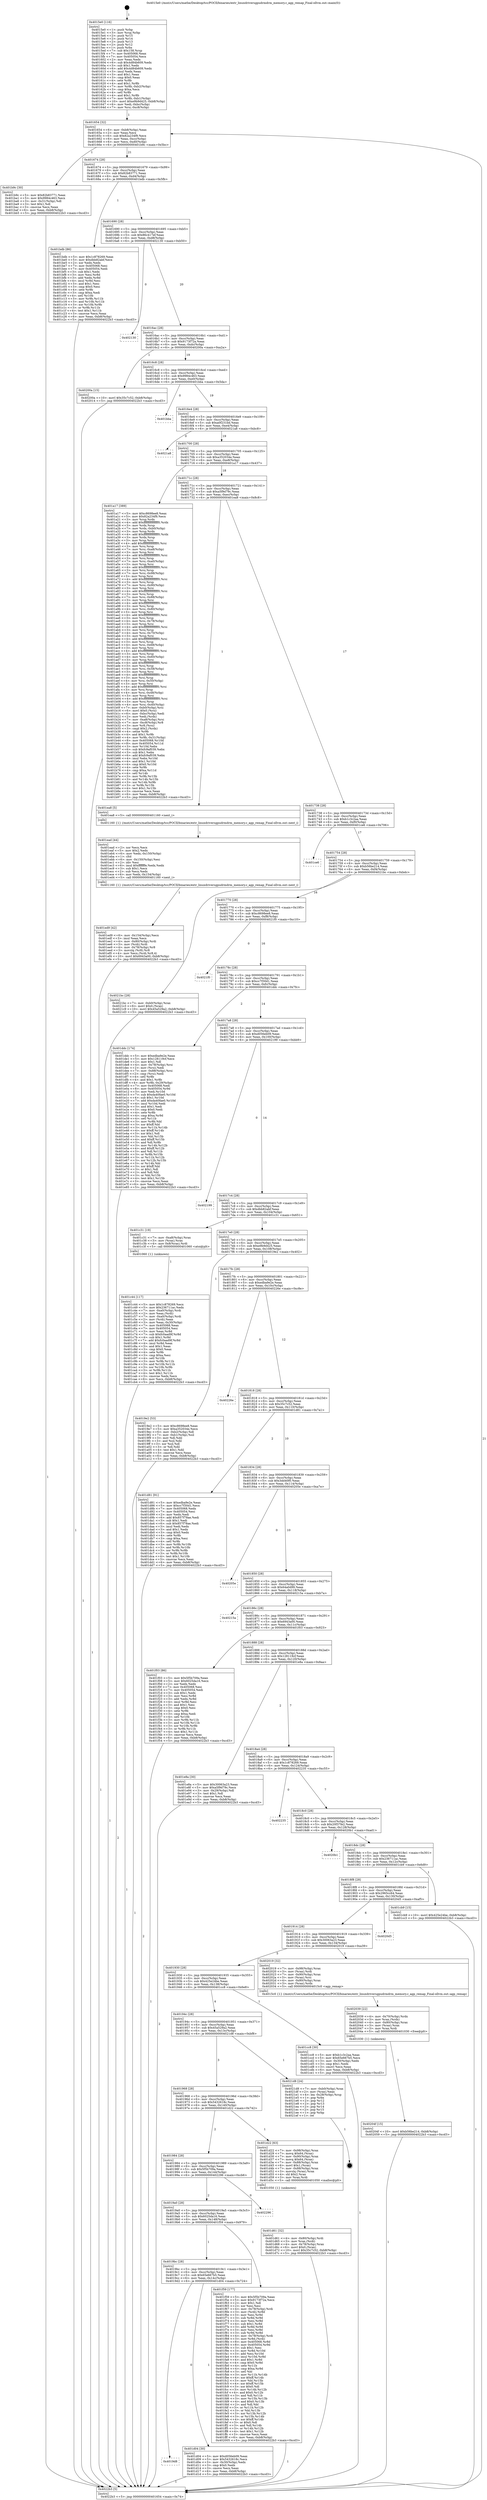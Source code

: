 digraph "0x4015e0" {
  label = "0x4015e0 (/mnt/c/Users/mathe/Desktop/tcc/POCII/binaries/extr_linuxdriversgpudrmdrm_memory.c_agp_remap_Final-ollvm.out::main(0))"
  labelloc = "t"
  node[shape=record]

  Entry [label="",width=0.3,height=0.3,shape=circle,fillcolor=black,style=filled]
  "0x401654" [label="{
     0x401654 [32]\l
     | [instrs]\l
     &nbsp;&nbsp;0x401654 \<+6\>: mov -0xb8(%rbp),%eax\l
     &nbsp;&nbsp;0x40165a \<+2\>: mov %eax,%ecx\l
     &nbsp;&nbsp;0x40165c \<+6\>: sub $0x82a234f9,%ecx\l
     &nbsp;&nbsp;0x401662 \<+6\>: mov %eax,-0xcc(%rbp)\l
     &nbsp;&nbsp;0x401668 \<+6\>: mov %ecx,-0xd0(%rbp)\l
     &nbsp;&nbsp;0x40166e \<+6\>: je 0000000000401b9c \<main+0x5bc\>\l
  }"]
  "0x401b9c" [label="{
     0x401b9c [30]\l
     | [instrs]\l
     &nbsp;&nbsp;0x401b9c \<+5\>: mov $0x82b83771,%eax\l
     &nbsp;&nbsp;0x401ba1 \<+5\>: mov $0x9984c463,%ecx\l
     &nbsp;&nbsp;0x401ba6 \<+3\>: mov -0x31(%rbp),%dl\l
     &nbsp;&nbsp;0x401ba9 \<+3\>: test $0x1,%dl\l
     &nbsp;&nbsp;0x401bac \<+3\>: cmovne %ecx,%eax\l
     &nbsp;&nbsp;0x401baf \<+6\>: mov %eax,-0xb8(%rbp)\l
     &nbsp;&nbsp;0x401bb5 \<+5\>: jmp 00000000004022b3 \<main+0xcd3\>\l
  }"]
  "0x401674" [label="{
     0x401674 [28]\l
     | [instrs]\l
     &nbsp;&nbsp;0x401674 \<+5\>: jmp 0000000000401679 \<main+0x99\>\l
     &nbsp;&nbsp;0x401679 \<+6\>: mov -0xcc(%rbp),%eax\l
     &nbsp;&nbsp;0x40167f \<+5\>: sub $0x82b83771,%eax\l
     &nbsp;&nbsp;0x401684 \<+6\>: mov %eax,-0xd4(%rbp)\l
     &nbsp;&nbsp;0x40168a \<+6\>: je 0000000000401bdb \<main+0x5fb\>\l
  }"]
  Exit [label="",width=0.3,height=0.3,shape=circle,fillcolor=black,style=filled,peripheries=2]
  "0x401bdb" [label="{
     0x401bdb [86]\l
     | [instrs]\l
     &nbsp;&nbsp;0x401bdb \<+5\>: mov $0x1c878269,%eax\l
     &nbsp;&nbsp;0x401be0 \<+5\>: mov $0xdbb82abf,%ecx\l
     &nbsp;&nbsp;0x401be5 \<+2\>: xor %edx,%edx\l
     &nbsp;&nbsp;0x401be7 \<+7\>: mov 0x405068,%esi\l
     &nbsp;&nbsp;0x401bee \<+7\>: mov 0x405054,%edi\l
     &nbsp;&nbsp;0x401bf5 \<+3\>: sub $0x1,%edx\l
     &nbsp;&nbsp;0x401bf8 \<+3\>: mov %esi,%r8d\l
     &nbsp;&nbsp;0x401bfb \<+3\>: add %edx,%r8d\l
     &nbsp;&nbsp;0x401bfe \<+4\>: imul %r8d,%esi\l
     &nbsp;&nbsp;0x401c02 \<+3\>: and $0x1,%esi\l
     &nbsp;&nbsp;0x401c05 \<+3\>: cmp $0x0,%esi\l
     &nbsp;&nbsp;0x401c08 \<+4\>: sete %r9b\l
     &nbsp;&nbsp;0x401c0c \<+3\>: cmp $0xa,%edi\l
     &nbsp;&nbsp;0x401c0f \<+4\>: setl %r10b\l
     &nbsp;&nbsp;0x401c13 \<+3\>: mov %r9b,%r11b\l
     &nbsp;&nbsp;0x401c16 \<+3\>: and %r10b,%r11b\l
     &nbsp;&nbsp;0x401c19 \<+3\>: xor %r10b,%r9b\l
     &nbsp;&nbsp;0x401c1c \<+3\>: or %r9b,%r11b\l
     &nbsp;&nbsp;0x401c1f \<+4\>: test $0x1,%r11b\l
     &nbsp;&nbsp;0x401c23 \<+3\>: cmovne %ecx,%eax\l
     &nbsp;&nbsp;0x401c26 \<+6\>: mov %eax,-0xb8(%rbp)\l
     &nbsp;&nbsp;0x401c2c \<+5\>: jmp 00000000004022b3 \<main+0xcd3\>\l
  }"]
  "0x401690" [label="{
     0x401690 [28]\l
     | [instrs]\l
     &nbsp;&nbsp;0x401690 \<+5\>: jmp 0000000000401695 \<main+0xb5\>\l
     &nbsp;&nbsp;0x401695 \<+6\>: mov -0xcc(%rbp),%eax\l
     &nbsp;&nbsp;0x40169b \<+5\>: sub $0x86c417ef,%eax\l
     &nbsp;&nbsp;0x4016a0 \<+6\>: mov %eax,-0xd8(%rbp)\l
     &nbsp;&nbsp;0x4016a6 \<+6\>: je 0000000000402130 \<main+0xb50\>\l
  }"]
  "0x40204f" [label="{
     0x40204f [15]\l
     | [instrs]\l
     &nbsp;&nbsp;0x40204f \<+10\>: movl $0xb56be214,-0xb8(%rbp)\l
     &nbsp;&nbsp;0x402059 \<+5\>: jmp 00000000004022b3 \<main+0xcd3\>\l
  }"]
  "0x402130" [label="{
     0x402130\l
  }", style=dashed]
  "0x4016ac" [label="{
     0x4016ac [28]\l
     | [instrs]\l
     &nbsp;&nbsp;0x4016ac \<+5\>: jmp 00000000004016b1 \<main+0xd1\>\l
     &nbsp;&nbsp;0x4016b1 \<+6\>: mov -0xcc(%rbp),%eax\l
     &nbsp;&nbsp;0x4016b7 \<+5\>: sub $0x9173f72a,%eax\l
     &nbsp;&nbsp;0x4016bc \<+6\>: mov %eax,-0xdc(%rbp)\l
     &nbsp;&nbsp;0x4016c2 \<+6\>: je 000000000040200a \<main+0xa2a\>\l
  }"]
  "0x402039" [label="{
     0x402039 [22]\l
     | [instrs]\l
     &nbsp;&nbsp;0x402039 \<+4\>: mov -0x70(%rbp),%rdx\l
     &nbsp;&nbsp;0x40203d \<+3\>: mov %rax,(%rdx)\l
     &nbsp;&nbsp;0x402040 \<+4\>: mov -0x80(%rbp),%rax\l
     &nbsp;&nbsp;0x402044 \<+3\>: mov (%rax),%rax\l
     &nbsp;&nbsp;0x402047 \<+3\>: mov %rax,%rdi\l
     &nbsp;&nbsp;0x40204a \<+5\>: call 0000000000401030 \<free@plt\>\l
     | [calls]\l
     &nbsp;&nbsp;0x401030 \{1\} (unknown)\l
  }"]
  "0x40200a" [label="{
     0x40200a [15]\l
     | [instrs]\l
     &nbsp;&nbsp;0x40200a \<+10\>: movl $0x35c7c52,-0xb8(%rbp)\l
     &nbsp;&nbsp;0x402014 \<+5\>: jmp 00000000004022b3 \<main+0xcd3\>\l
  }"]
  "0x4016c8" [label="{
     0x4016c8 [28]\l
     | [instrs]\l
     &nbsp;&nbsp;0x4016c8 \<+5\>: jmp 00000000004016cd \<main+0xed\>\l
     &nbsp;&nbsp;0x4016cd \<+6\>: mov -0xcc(%rbp),%eax\l
     &nbsp;&nbsp;0x4016d3 \<+5\>: sub $0x9984c463,%eax\l
     &nbsp;&nbsp;0x4016d8 \<+6\>: mov %eax,-0xe0(%rbp)\l
     &nbsp;&nbsp;0x4016de \<+6\>: je 0000000000401bba \<main+0x5da\>\l
  }"]
  "0x401ed9" [label="{
     0x401ed9 [42]\l
     | [instrs]\l
     &nbsp;&nbsp;0x401ed9 \<+6\>: mov -0x154(%rbp),%ecx\l
     &nbsp;&nbsp;0x401edf \<+3\>: imul %eax,%ecx\l
     &nbsp;&nbsp;0x401ee2 \<+4\>: mov -0x80(%rbp),%rdi\l
     &nbsp;&nbsp;0x401ee6 \<+3\>: mov (%rdi),%rdi\l
     &nbsp;&nbsp;0x401ee9 \<+4\>: mov -0x78(%rbp),%r8\l
     &nbsp;&nbsp;0x401eed \<+3\>: movslq (%r8),%r8\l
     &nbsp;&nbsp;0x401ef0 \<+4\>: mov %ecx,(%rdi,%r8,4)\l
     &nbsp;&nbsp;0x401ef4 \<+10\>: movl $0x6943a00,-0xb8(%rbp)\l
     &nbsp;&nbsp;0x401efe \<+5\>: jmp 00000000004022b3 \<main+0xcd3\>\l
  }"]
  "0x401bba" [label="{
     0x401bba\l
  }", style=dashed]
  "0x4016e4" [label="{
     0x4016e4 [28]\l
     | [instrs]\l
     &nbsp;&nbsp;0x4016e4 \<+5\>: jmp 00000000004016e9 \<main+0x109\>\l
     &nbsp;&nbsp;0x4016e9 \<+6\>: mov -0xcc(%rbp),%eax\l
     &nbsp;&nbsp;0x4016ef \<+5\>: sub $0xa0f231bd,%eax\l
     &nbsp;&nbsp;0x4016f4 \<+6\>: mov %eax,-0xe4(%rbp)\l
     &nbsp;&nbsp;0x4016fa \<+6\>: je 00000000004021a8 \<main+0xbc8\>\l
  }"]
  "0x401ead" [label="{
     0x401ead [44]\l
     | [instrs]\l
     &nbsp;&nbsp;0x401ead \<+2\>: xor %ecx,%ecx\l
     &nbsp;&nbsp;0x401eaf \<+5\>: mov $0x2,%edx\l
     &nbsp;&nbsp;0x401eb4 \<+6\>: mov %edx,-0x150(%rbp)\l
     &nbsp;&nbsp;0x401eba \<+1\>: cltd\l
     &nbsp;&nbsp;0x401ebb \<+6\>: mov -0x150(%rbp),%esi\l
     &nbsp;&nbsp;0x401ec1 \<+2\>: idiv %esi\l
     &nbsp;&nbsp;0x401ec3 \<+6\>: imul $0xfffffffe,%edx,%edx\l
     &nbsp;&nbsp;0x401ec9 \<+3\>: sub $0x1,%ecx\l
     &nbsp;&nbsp;0x401ecc \<+2\>: sub %ecx,%edx\l
     &nbsp;&nbsp;0x401ece \<+6\>: mov %edx,-0x154(%rbp)\l
     &nbsp;&nbsp;0x401ed4 \<+5\>: call 0000000000401160 \<next_i\>\l
     | [calls]\l
     &nbsp;&nbsp;0x401160 \{1\} (/mnt/c/Users/mathe/Desktop/tcc/POCII/binaries/extr_linuxdriversgpudrmdrm_memory.c_agp_remap_Final-ollvm.out::next_i)\l
  }"]
  "0x4021a8" [label="{
     0x4021a8\l
  }", style=dashed]
  "0x401700" [label="{
     0x401700 [28]\l
     | [instrs]\l
     &nbsp;&nbsp;0x401700 \<+5\>: jmp 0000000000401705 \<main+0x125\>\l
     &nbsp;&nbsp;0x401705 \<+6\>: mov -0xcc(%rbp),%eax\l
     &nbsp;&nbsp;0x40170b \<+5\>: sub $0xa352034e,%eax\l
     &nbsp;&nbsp;0x401710 \<+6\>: mov %eax,-0xe8(%rbp)\l
     &nbsp;&nbsp;0x401716 \<+6\>: je 0000000000401a17 \<main+0x437\>\l
  }"]
  "0x401d61" [label="{
     0x401d61 [32]\l
     | [instrs]\l
     &nbsp;&nbsp;0x401d61 \<+4\>: mov -0x80(%rbp),%rdi\l
     &nbsp;&nbsp;0x401d65 \<+3\>: mov %rax,(%rdi)\l
     &nbsp;&nbsp;0x401d68 \<+4\>: mov -0x78(%rbp),%rax\l
     &nbsp;&nbsp;0x401d6c \<+6\>: movl $0x0,(%rax)\l
     &nbsp;&nbsp;0x401d72 \<+10\>: movl $0x35c7c52,-0xb8(%rbp)\l
     &nbsp;&nbsp;0x401d7c \<+5\>: jmp 00000000004022b3 \<main+0xcd3\>\l
  }"]
  "0x401a17" [label="{
     0x401a17 [389]\l
     | [instrs]\l
     &nbsp;&nbsp;0x401a17 \<+5\>: mov $0xc8698ee8,%eax\l
     &nbsp;&nbsp;0x401a1c \<+5\>: mov $0x82a234f9,%ecx\l
     &nbsp;&nbsp;0x401a21 \<+3\>: mov %rsp,%rdx\l
     &nbsp;&nbsp;0x401a24 \<+4\>: add $0xfffffffffffffff0,%rdx\l
     &nbsp;&nbsp;0x401a28 \<+3\>: mov %rdx,%rsp\l
     &nbsp;&nbsp;0x401a2b \<+7\>: mov %rdx,-0xb0(%rbp)\l
     &nbsp;&nbsp;0x401a32 \<+3\>: mov %rsp,%rdx\l
     &nbsp;&nbsp;0x401a35 \<+4\>: add $0xfffffffffffffff0,%rdx\l
     &nbsp;&nbsp;0x401a39 \<+3\>: mov %rdx,%rsp\l
     &nbsp;&nbsp;0x401a3c \<+3\>: mov %rsp,%rsi\l
     &nbsp;&nbsp;0x401a3f \<+4\>: add $0xfffffffffffffff0,%rsi\l
     &nbsp;&nbsp;0x401a43 \<+3\>: mov %rsi,%rsp\l
     &nbsp;&nbsp;0x401a46 \<+7\>: mov %rsi,-0xa8(%rbp)\l
     &nbsp;&nbsp;0x401a4d \<+3\>: mov %rsp,%rsi\l
     &nbsp;&nbsp;0x401a50 \<+4\>: add $0xfffffffffffffff0,%rsi\l
     &nbsp;&nbsp;0x401a54 \<+3\>: mov %rsi,%rsp\l
     &nbsp;&nbsp;0x401a57 \<+7\>: mov %rsi,-0xa0(%rbp)\l
     &nbsp;&nbsp;0x401a5e \<+3\>: mov %rsp,%rsi\l
     &nbsp;&nbsp;0x401a61 \<+4\>: add $0xfffffffffffffff0,%rsi\l
     &nbsp;&nbsp;0x401a65 \<+3\>: mov %rsi,%rsp\l
     &nbsp;&nbsp;0x401a68 \<+7\>: mov %rsi,-0x98(%rbp)\l
     &nbsp;&nbsp;0x401a6f \<+3\>: mov %rsp,%rsi\l
     &nbsp;&nbsp;0x401a72 \<+4\>: add $0xfffffffffffffff0,%rsi\l
     &nbsp;&nbsp;0x401a76 \<+3\>: mov %rsi,%rsp\l
     &nbsp;&nbsp;0x401a79 \<+7\>: mov %rsi,-0x90(%rbp)\l
     &nbsp;&nbsp;0x401a80 \<+3\>: mov %rsp,%rsi\l
     &nbsp;&nbsp;0x401a83 \<+4\>: add $0xfffffffffffffff0,%rsi\l
     &nbsp;&nbsp;0x401a87 \<+3\>: mov %rsi,%rsp\l
     &nbsp;&nbsp;0x401a8a \<+7\>: mov %rsi,-0x88(%rbp)\l
     &nbsp;&nbsp;0x401a91 \<+3\>: mov %rsp,%rsi\l
     &nbsp;&nbsp;0x401a94 \<+4\>: add $0xfffffffffffffff0,%rsi\l
     &nbsp;&nbsp;0x401a98 \<+3\>: mov %rsi,%rsp\l
     &nbsp;&nbsp;0x401a9b \<+4\>: mov %rsi,-0x80(%rbp)\l
     &nbsp;&nbsp;0x401a9f \<+3\>: mov %rsp,%rsi\l
     &nbsp;&nbsp;0x401aa2 \<+4\>: add $0xfffffffffffffff0,%rsi\l
     &nbsp;&nbsp;0x401aa6 \<+3\>: mov %rsi,%rsp\l
     &nbsp;&nbsp;0x401aa9 \<+4\>: mov %rsi,-0x78(%rbp)\l
     &nbsp;&nbsp;0x401aad \<+3\>: mov %rsp,%rsi\l
     &nbsp;&nbsp;0x401ab0 \<+4\>: add $0xfffffffffffffff0,%rsi\l
     &nbsp;&nbsp;0x401ab4 \<+3\>: mov %rsi,%rsp\l
     &nbsp;&nbsp;0x401ab7 \<+4\>: mov %rsi,-0x70(%rbp)\l
     &nbsp;&nbsp;0x401abb \<+3\>: mov %rsp,%rsi\l
     &nbsp;&nbsp;0x401abe \<+4\>: add $0xfffffffffffffff0,%rsi\l
     &nbsp;&nbsp;0x401ac2 \<+3\>: mov %rsi,%rsp\l
     &nbsp;&nbsp;0x401ac5 \<+4\>: mov %rsi,-0x68(%rbp)\l
     &nbsp;&nbsp;0x401ac9 \<+3\>: mov %rsp,%rsi\l
     &nbsp;&nbsp;0x401acc \<+4\>: add $0xfffffffffffffff0,%rsi\l
     &nbsp;&nbsp;0x401ad0 \<+3\>: mov %rsi,%rsp\l
     &nbsp;&nbsp;0x401ad3 \<+4\>: mov %rsi,-0x60(%rbp)\l
     &nbsp;&nbsp;0x401ad7 \<+3\>: mov %rsp,%rsi\l
     &nbsp;&nbsp;0x401ada \<+4\>: add $0xfffffffffffffff0,%rsi\l
     &nbsp;&nbsp;0x401ade \<+3\>: mov %rsi,%rsp\l
     &nbsp;&nbsp;0x401ae1 \<+4\>: mov %rsi,-0x58(%rbp)\l
     &nbsp;&nbsp;0x401ae5 \<+3\>: mov %rsp,%rsi\l
     &nbsp;&nbsp;0x401ae8 \<+4\>: add $0xfffffffffffffff0,%rsi\l
     &nbsp;&nbsp;0x401aec \<+3\>: mov %rsi,%rsp\l
     &nbsp;&nbsp;0x401aef \<+4\>: mov %rsi,-0x50(%rbp)\l
     &nbsp;&nbsp;0x401af3 \<+3\>: mov %rsp,%rsi\l
     &nbsp;&nbsp;0x401af6 \<+4\>: add $0xfffffffffffffff0,%rsi\l
     &nbsp;&nbsp;0x401afa \<+3\>: mov %rsi,%rsp\l
     &nbsp;&nbsp;0x401afd \<+4\>: mov %rsi,-0x48(%rbp)\l
     &nbsp;&nbsp;0x401b01 \<+3\>: mov %rsp,%rsi\l
     &nbsp;&nbsp;0x401b04 \<+4\>: add $0xfffffffffffffff0,%rsi\l
     &nbsp;&nbsp;0x401b08 \<+3\>: mov %rsi,%rsp\l
     &nbsp;&nbsp;0x401b0b \<+4\>: mov %rsi,-0x40(%rbp)\l
     &nbsp;&nbsp;0x401b0f \<+7\>: mov -0xb0(%rbp),%rsi\l
     &nbsp;&nbsp;0x401b16 \<+6\>: movl $0x0,(%rsi)\l
     &nbsp;&nbsp;0x401b1c \<+6\>: mov -0xbc(%rbp),%edi\l
     &nbsp;&nbsp;0x401b22 \<+2\>: mov %edi,(%rdx)\l
     &nbsp;&nbsp;0x401b24 \<+7\>: mov -0xa8(%rbp),%rsi\l
     &nbsp;&nbsp;0x401b2b \<+7\>: mov -0xc8(%rbp),%r8\l
     &nbsp;&nbsp;0x401b32 \<+3\>: mov %r8,(%rsi)\l
     &nbsp;&nbsp;0x401b35 \<+3\>: cmpl $0x2,(%rdx)\l
     &nbsp;&nbsp;0x401b38 \<+4\>: setne %r9b\l
     &nbsp;&nbsp;0x401b3c \<+4\>: and $0x1,%r9b\l
     &nbsp;&nbsp;0x401b40 \<+4\>: mov %r9b,-0x31(%rbp)\l
     &nbsp;&nbsp;0x401b44 \<+8\>: mov 0x405068,%r10d\l
     &nbsp;&nbsp;0x401b4c \<+8\>: mov 0x405054,%r11d\l
     &nbsp;&nbsp;0x401b54 \<+3\>: mov %r10d,%ebx\l
     &nbsp;&nbsp;0x401b57 \<+6\>: sub $0xfc9af039,%ebx\l
     &nbsp;&nbsp;0x401b5d \<+3\>: sub $0x1,%ebx\l
     &nbsp;&nbsp;0x401b60 \<+6\>: add $0xfc9af039,%ebx\l
     &nbsp;&nbsp;0x401b66 \<+4\>: imul %ebx,%r10d\l
     &nbsp;&nbsp;0x401b6a \<+4\>: and $0x1,%r10d\l
     &nbsp;&nbsp;0x401b6e \<+4\>: cmp $0x0,%r10d\l
     &nbsp;&nbsp;0x401b72 \<+4\>: sete %r9b\l
     &nbsp;&nbsp;0x401b76 \<+4\>: cmp $0xa,%r11d\l
     &nbsp;&nbsp;0x401b7a \<+4\>: setl %r14b\l
     &nbsp;&nbsp;0x401b7e \<+3\>: mov %r9b,%r15b\l
     &nbsp;&nbsp;0x401b81 \<+3\>: and %r14b,%r15b\l
     &nbsp;&nbsp;0x401b84 \<+3\>: xor %r14b,%r9b\l
     &nbsp;&nbsp;0x401b87 \<+3\>: or %r9b,%r15b\l
     &nbsp;&nbsp;0x401b8a \<+4\>: test $0x1,%r15b\l
     &nbsp;&nbsp;0x401b8e \<+3\>: cmovne %ecx,%eax\l
     &nbsp;&nbsp;0x401b91 \<+6\>: mov %eax,-0xb8(%rbp)\l
     &nbsp;&nbsp;0x401b97 \<+5\>: jmp 00000000004022b3 \<main+0xcd3\>\l
  }"]
  "0x40171c" [label="{
     0x40171c [28]\l
     | [instrs]\l
     &nbsp;&nbsp;0x40171c \<+5\>: jmp 0000000000401721 \<main+0x141\>\l
     &nbsp;&nbsp;0x401721 \<+6\>: mov -0xcc(%rbp),%eax\l
     &nbsp;&nbsp;0x401727 \<+5\>: sub $0xa5f9d79c,%eax\l
     &nbsp;&nbsp;0x40172c \<+6\>: mov %eax,-0xec(%rbp)\l
     &nbsp;&nbsp;0x401732 \<+6\>: je 0000000000401ea8 \<main+0x8c8\>\l
  }"]
  "0x4019d8" [label="{
     0x4019d8\l
  }", style=dashed]
  "0x401ea8" [label="{
     0x401ea8 [5]\l
     | [instrs]\l
     &nbsp;&nbsp;0x401ea8 \<+5\>: call 0000000000401160 \<next_i\>\l
     | [calls]\l
     &nbsp;&nbsp;0x401160 \{1\} (/mnt/c/Users/mathe/Desktop/tcc/POCII/binaries/extr_linuxdriversgpudrmdrm_memory.c_agp_remap_Final-ollvm.out::next_i)\l
  }"]
  "0x401738" [label="{
     0x401738 [28]\l
     | [instrs]\l
     &nbsp;&nbsp;0x401738 \<+5\>: jmp 000000000040173d \<main+0x15d\>\l
     &nbsp;&nbsp;0x40173d \<+6\>: mov -0xcc(%rbp),%eax\l
     &nbsp;&nbsp;0x401743 \<+5\>: sub $0xb1c3c2aa,%eax\l
     &nbsp;&nbsp;0x401748 \<+6\>: mov %eax,-0xf0(%rbp)\l
     &nbsp;&nbsp;0x40174e \<+6\>: je 0000000000401ce6 \<main+0x706\>\l
  }"]
  "0x401d04" [label="{
     0x401d04 [30]\l
     | [instrs]\l
     &nbsp;&nbsp;0x401d04 \<+5\>: mov $0xd056eb09,%eax\l
     &nbsp;&nbsp;0x401d09 \<+5\>: mov $0x5432618c,%ecx\l
     &nbsp;&nbsp;0x401d0e \<+3\>: mov -0x30(%rbp),%edx\l
     &nbsp;&nbsp;0x401d11 \<+3\>: cmp $0x0,%edx\l
     &nbsp;&nbsp;0x401d14 \<+3\>: cmove %ecx,%eax\l
     &nbsp;&nbsp;0x401d17 \<+6\>: mov %eax,-0xb8(%rbp)\l
     &nbsp;&nbsp;0x401d1d \<+5\>: jmp 00000000004022b3 \<main+0xcd3\>\l
  }"]
  "0x401ce6" [label="{
     0x401ce6\l
  }", style=dashed]
  "0x401754" [label="{
     0x401754 [28]\l
     | [instrs]\l
     &nbsp;&nbsp;0x401754 \<+5\>: jmp 0000000000401759 \<main+0x179\>\l
     &nbsp;&nbsp;0x401759 \<+6\>: mov -0xcc(%rbp),%eax\l
     &nbsp;&nbsp;0x40175f \<+5\>: sub $0xb56be214,%eax\l
     &nbsp;&nbsp;0x401764 \<+6\>: mov %eax,-0xf4(%rbp)\l
     &nbsp;&nbsp;0x40176a \<+6\>: je 00000000004021bc \<main+0xbdc\>\l
  }"]
  "0x4019bc" [label="{
     0x4019bc [28]\l
     | [instrs]\l
     &nbsp;&nbsp;0x4019bc \<+5\>: jmp 00000000004019c1 \<main+0x3e1\>\l
     &nbsp;&nbsp;0x4019c1 \<+6\>: mov -0xcc(%rbp),%eax\l
     &nbsp;&nbsp;0x4019c7 \<+5\>: sub $0x65e667b5,%eax\l
     &nbsp;&nbsp;0x4019cc \<+6\>: mov %eax,-0x14c(%rbp)\l
     &nbsp;&nbsp;0x4019d2 \<+6\>: je 0000000000401d04 \<main+0x724\>\l
  }"]
  "0x4021bc" [label="{
     0x4021bc [28]\l
     | [instrs]\l
     &nbsp;&nbsp;0x4021bc \<+7\>: mov -0xb0(%rbp),%rax\l
     &nbsp;&nbsp;0x4021c3 \<+6\>: movl $0x0,(%rax)\l
     &nbsp;&nbsp;0x4021c9 \<+10\>: movl $0x45a529a2,-0xb8(%rbp)\l
     &nbsp;&nbsp;0x4021d3 \<+5\>: jmp 00000000004022b3 \<main+0xcd3\>\l
  }"]
  "0x401770" [label="{
     0x401770 [28]\l
     | [instrs]\l
     &nbsp;&nbsp;0x401770 \<+5\>: jmp 0000000000401775 \<main+0x195\>\l
     &nbsp;&nbsp;0x401775 \<+6\>: mov -0xcc(%rbp),%eax\l
     &nbsp;&nbsp;0x40177b \<+5\>: sub $0xc8698ee8,%eax\l
     &nbsp;&nbsp;0x401780 \<+6\>: mov %eax,-0xf8(%rbp)\l
     &nbsp;&nbsp;0x401786 \<+6\>: je 00000000004021f0 \<main+0xc10\>\l
  }"]
  "0x401f59" [label="{
     0x401f59 [177]\l
     | [instrs]\l
     &nbsp;&nbsp;0x401f59 \<+5\>: mov $0x5f5b709a,%eax\l
     &nbsp;&nbsp;0x401f5e \<+5\>: mov $0x9173f72a,%ecx\l
     &nbsp;&nbsp;0x401f63 \<+2\>: mov $0x1,%dl\l
     &nbsp;&nbsp;0x401f65 \<+2\>: xor %esi,%esi\l
     &nbsp;&nbsp;0x401f67 \<+4\>: mov -0x78(%rbp),%rdi\l
     &nbsp;&nbsp;0x401f6b \<+3\>: mov (%rdi),%r8d\l
     &nbsp;&nbsp;0x401f6e \<+3\>: mov %esi,%r9d\l
     &nbsp;&nbsp;0x401f71 \<+3\>: sub %r8d,%r9d\l
     &nbsp;&nbsp;0x401f74 \<+3\>: mov %esi,%r8d\l
     &nbsp;&nbsp;0x401f77 \<+4\>: sub $0x1,%r8d\l
     &nbsp;&nbsp;0x401f7b \<+3\>: add %r8d,%r9d\l
     &nbsp;&nbsp;0x401f7e \<+3\>: mov %esi,%r8d\l
     &nbsp;&nbsp;0x401f81 \<+3\>: sub %r9d,%r8d\l
     &nbsp;&nbsp;0x401f84 \<+4\>: mov -0x78(%rbp),%rdi\l
     &nbsp;&nbsp;0x401f88 \<+3\>: mov %r8d,(%rdi)\l
     &nbsp;&nbsp;0x401f8b \<+8\>: mov 0x405068,%r8d\l
     &nbsp;&nbsp;0x401f93 \<+8\>: mov 0x405054,%r9d\l
     &nbsp;&nbsp;0x401f9b \<+3\>: sub $0x1,%esi\l
     &nbsp;&nbsp;0x401f9e \<+3\>: mov %r8d,%r10d\l
     &nbsp;&nbsp;0x401fa1 \<+3\>: add %esi,%r10d\l
     &nbsp;&nbsp;0x401fa4 \<+4\>: imul %r10d,%r8d\l
     &nbsp;&nbsp;0x401fa8 \<+4\>: and $0x1,%r8d\l
     &nbsp;&nbsp;0x401fac \<+4\>: cmp $0x0,%r8d\l
     &nbsp;&nbsp;0x401fb0 \<+4\>: sete %r11b\l
     &nbsp;&nbsp;0x401fb4 \<+4\>: cmp $0xa,%r9d\l
     &nbsp;&nbsp;0x401fb8 \<+3\>: setl %bl\l
     &nbsp;&nbsp;0x401fbb \<+3\>: mov %r11b,%r14b\l
     &nbsp;&nbsp;0x401fbe \<+4\>: xor $0xff,%r14b\l
     &nbsp;&nbsp;0x401fc2 \<+3\>: mov %bl,%r15b\l
     &nbsp;&nbsp;0x401fc5 \<+4\>: xor $0xff,%r15b\l
     &nbsp;&nbsp;0x401fc9 \<+3\>: xor $0x0,%dl\l
     &nbsp;&nbsp;0x401fcc \<+3\>: mov %r14b,%r12b\l
     &nbsp;&nbsp;0x401fcf \<+4\>: and $0x0,%r12b\l
     &nbsp;&nbsp;0x401fd3 \<+3\>: and %dl,%r11b\l
     &nbsp;&nbsp;0x401fd6 \<+3\>: mov %r15b,%r13b\l
     &nbsp;&nbsp;0x401fd9 \<+4\>: and $0x0,%r13b\l
     &nbsp;&nbsp;0x401fdd \<+2\>: and %dl,%bl\l
     &nbsp;&nbsp;0x401fdf \<+3\>: or %r11b,%r12b\l
     &nbsp;&nbsp;0x401fe2 \<+3\>: or %bl,%r13b\l
     &nbsp;&nbsp;0x401fe5 \<+3\>: xor %r13b,%r12b\l
     &nbsp;&nbsp;0x401fe8 \<+3\>: or %r15b,%r14b\l
     &nbsp;&nbsp;0x401feb \<+4\>: xor $0xff,%r14b\l
     &nbsp;&nbsp;0x401fef \<+3\>: or $0x0,%dl\l
     &nbsp;&nbsp;0x401ff2 \<+3\>: and %dl,%r14b\l
     &nbsp;&nbsp;0x401ff5 \<+3\>: or %r14b,%r12b\l
     &nbsp;&nbsp;0x401ff8 \<+4\>: test $0x1,%r12b\l
     &nbsp;&nbsp;0x401ffc \<+3\>: cmovne %ecx,%eax\l
     &nbsp;&nbsp;0x401fff \<+6\>: mov %eax,-0xb8(%rbp)\l
     &nbsp;&nbsp;0x402005 \<+5\>: jmp 00000000004022b3 \<main+0xcd3\>\l
  }"]
  "0x4021f0" [label="{
     0x4021f0\l
  }", style=dashed]
  "0x40178c" [label="{
     0x40178c [28]\l
     | [instrs]\l
     &nbsp;&nbsp;0x40178c \<+5\>: jmp 0000000000401791 \<main+0x1b1\>\l
     &nbsp;&nbsp;0x401791 \<+6\>: mov -0xcc(%rbp),%eax\l
     &nbsp;&nbsp;0x401797 \<+5\>: sub $0xcc7f30d1,%eax\l
     &nbsp;&nbsp;0x40179c \<+6\>: mov %eax,-0xfc(%rbp)\l
     &nbsp;&nbsp;0x4017a2 \<+6\>: je 0000000000401ddc \<main+0x7fc\>\l
  }"]
  "0x4019a0" [label="{
     0x4019a0 [28]\l
     | [instrs]\l
     &nbsp;&nbsp;0x4019a0 \<+5\>: jmp 00000000004019a5 \<main+0x3c5\>\l
     &nbsp;&nbsp;0x4019a5 \<+6\>: mov -0xcc(%rbp),%eax\l
     &nbsp;&nbsp;0x4019ab \<+5\>: sub $0x6025da16,%eax\l
     &nbsp;&nbsp;0x4019b0 \<+6\>: mov %eax,-0x148(%rbp)\l
     &nbsp;&nbsp;0x4019b6 \<+6\>: je 0000000000401f59 \<main+0x979\>\l
  }"]
  "0x401ddc" [label="{
     0x401ddc [174]\l
     | [instrs]\l
     &nbsp;&nbsp;0x401ddc \<+5\>: mov $0xedba9e2e,%eax\l
     &nbsp;&nbsp;0x401de1 \<+5\>: mov $0x128119cf,%ecx\l
     &nbsp;&nbsp;0x401de6 \<+2\>: mov $0x1,%dl\l
     &nbsp;&nbsp;0x401de8 \<+4\>: mov -0x78(%rbp),%rsi\l
     &nbsp;&nbsp;0x401dec \<+2\>: mov (%rsi),%edi\l
     &nbsp;&nbsp;0x401dee \<+7\>: mov -0x88(%rbp),%rsi\l
     &nbsp;&nbsp;0x401df5 \<+2\>: cmp (%rsi),%edi\l
     &nbsp;&nbsp;0x401df7 \<+4\>: setl %r8b\l
     &nbsp;&nbsp;0x401dfb \<+4\>: and $0x1,%r8b\l
     &nbsp;&nbsp;0x401dff \<+4\>: mov %r8b,-0x29(%rbp)\l
     &nbsp;&nbsp;0x401e03 \<+7\>: mov 0x405068,%edi\l
     &nbsp;&nbsp;0x401e0a \<+8\>: mov 0x405054,%r9d\l
     &nbsp;&nbsp;0x401e12 \<+3\>: mov %edi,%r10d\l
     &nbsp;&nbsp;0x401e15 \<+7\>: sub $0xda40fae0,%r10d\l
     &nbsp;&nbsp;0x401e1c \<+4\>: sub $0x1,%r10d\l
     &nbsp;&nbsp;0x401e20 \<+7\>: add $0xda40fae0,%r10d\l
     &nbsp;&nbsp;0x401e27 \<+4\>: imul %r10d,%edi\l
     &nbsp;&nbsp;0x401e2b \<+3\>: and $0x1,%edi\l
     &nbsp;&nbsp;0x401e2e \<+3\>: cmp $0x0,%edi\l
     &nbsp;&nbsp;0x401e31 \<+4\>: sete %r8b\l
     &nbsp;&nbsp;0x401e35 \<+4\>: cmp $0xa,%r9d\l
     &nbsp;&nbsp;0x401e39 \<+4\>: setl %r11b\l
     &nbsp;&nbsp;0x401e3d \<+3\>: mov %r8b,%bl\l
     &nbsp;&nbsp;0x401e40 \<+3\>: xor $0xff,%bl\l
     &nbsp;&nbsp;0x401e43 \<+3\>: mov %r11b,%r14b\l
     &nbsp;&nbsp;0x401e46 \<+4\>: xor $0xff,%r14b\l
     &nbsp;&nbsp;0x401e4a \<+3\>: xor $0x1,%dl\l
     &nbsp;&nbsp;0x401e4d \<+3\>: mov %bl,%r15b\l
     &nbsp;&nbsp;0x401e50 \<+4\>: and $0xff,%r15b\l
     &nbsp;&nbsp;0x401e54 \<+3\>: and %dl,%r8b\l
     &nbsp;&nbsp;0x401e57 \<+3\>: mov %r14b,%r12b\l
     &nbsp;&nbsp;0x401e5a \<+4\>: and $0xff,%r12b\l
     &nbsp;&nbsp;0x401e5e \<+3\>: and %dl,%r11b\l
     &nbsp;&nbsp;0x401e61 \<+3\>: or %r8b,%r15b\l
     &nbsp;&nbsp;0x401e64 \<+3\>: or %r11b,%r12b\l
     &nbsp;&nbsp;0x401e67 \<+3\>: xor %r12b,%r15b\l
     &nbsp;&nbsp;0x401e6a \<+3\>: or %r14b,%bl\l
     &nbsp;&nbsp;0x401e6d \<+3\>: xor $0xff,%bl\l
     &nbsp;&nbsp;0x401e70 \<+3\>: or $0x1,%dl\l
     &nbsp;&nbsp;0x401e73 \<+2\>: and %dl,%bl\l
     &nbsp;&nbsp;0x401e75 \<+3\>: or %bl,%r15b\l
     &nbsp;&nbsp;0x401e78 \<+4\>: test $0x1,%r15b\l
     &nbsp;&nbsp;0x401e7c \<+3\>: cmovne %ecx,%eax\l
     &nbsp;&nbsp;0x401e7f \<+6\>: mov %eax,-0xb8(%rbp)\l
     &nbsp;&nbsp;0x401e85 \<+5\>: jmp 00000000004022b3 \<main+0xcd3\>\l
  }"]
  "0x4017a8" [label="{
     0x4017a8 [28]\l
     | [instrs]\l
     &nbsp;&nbsp;0x4017a8 \<+5\>: jmp 00000000004017ad \<main+0x1cd\>\l
     &nbsp;&nbsp;0x4017ad \<+6\>: mov -0xcc(%rbp),%eax\l
     &nbsp;&nbsp;0x4017b3 \<+5\>: sub $0xd056eb09,%eax\l
     &nbsp;&nbsp;0x4017b8 \<+6\>: mov %eax,-0x100(%rbp)\l
     &nbsp;&nbsp;0x4017be \<+6\>: je 0000000000402199 \<main+0xbb9\>\l
  }"]
  "0x402296" [label="{
     0x402296\l
  }", style=dashed]
  "0x402199" [label="{
     0x402199\l
  }", style=dashed]
  "0x4017c4" [label="{
     0x4017c4 [28]\l
     | [instrs]\l
     &nbsp;&nbsp;0x4017c4 \<+5\>: jmp 00000000004017c9 \<main+0x1e9\>\l
     &nbsp;&nbsp;0x4017c9 \<+6\>: mov -0xcc(%rbp),%eax\l
     &nbsp;&nbsp;0x4017cf \<+5\>: sub $0xdbb82abf,%eax\l
     &nbsp;&nbsp;0x4017d4 \<+6\>: mov %eax,-0x104(%rbp)\l
     &nbsp;&nbsp;0x4017da \<+6\>: je 0000000000401c31 \<main+0x651\>\l
  }"]
  "0x401984" [label="{
     0x401984 [28]\l
     | [instrs]\l
     &nbsp;&nbsp;0x401984 \<+5\>: jmp 0000000000401989 \<main+0x3a9\>\l
     &nbsp;&nbsp;0x401989 \<+6\>: mov -0xcc(%rbp),%eax\l
     &nbsp;&nbsp;0x40198f \<+5\>: sub $0x5f5b709a,%eax\l
     &nbsp;&nbsp;0x401994 \<+6\>: mov %eax,-0x144(%rbp)\l
     &nbsp;&nbsp;0x40199a \<+6\>: je 0000000000402296 \<main+0xcb6\>\l
  }"]
  "0x401c31" [label="{
     0x401c31 [19]\l
     | [instrs]\l
     &nbsp;&nbsp;0x401c31 \<+7\>: mov -0xa8(%rbp),%rax\l
     &nbsp;&nbsp;0x401c38 \<+3\>: mov (%rax),%rax\l
     &nbsp;&nbsp;0x401c3b \<+4\>: mov 0x8(%rax),%rdi\l
     &nbsp;&nbsp;0x401c3f \<+5\>: call 0000000000401060 \<atoi@plt\>\l
     | [calls]\l
     &nbsp;&nbsp;0x401060 \{1\} (unknown)\l
  }"]
  "0x4017e0" [label="{
     0x4017e0 [28]\l
     | [instrs]\l
     &nbsp;&nbsp;0x4017e0 \<+5\>: jmp 00000000004017e5 \<main+0x205\>\l
     &nbsp;&nbsp;0x4017e5 \<+6\>: mov -0xcc(%rbp),%eax\l
     &nbsp;&nbsp;0x4017eb \<+5\>: sub $0xe9b9d425,%eax\l
     &nbsp;&nbsp;0x4017f0 \<+6\>: mov %eax,-0x108(%rbp)\l
     &nbsp;&nbsp;0x4017f6 \<+6\>: je 00000000004019e2 \<main+0x402\>\l
  }"]
  "0x401d22" [label="{
     0x401d22 [63]\l
     | [instrs]\l
     &nbsp;&nbsp;0x401d22 \<+7\>: mov -0x98(%rbp),%rax\l
     &nbsp;&nbsp;0x401d29 \<+7\>: movq $0x64,(%rax)\l
     &nbsp;&nbsp;0x401d30 \<+7\>: mov -0x90(%rbp),%rax\l
     &nbsp;&nbsp;0x401d37 \<+7\>: movq $0x64,(%rax)\l
     &nbsp;&nbsp;0x401d3e \<+7\>: mov -0x88(%rbp),%rax\l
     &nbsp;&nbsp;0x401d45 \<+6\>: movl $0x1,(%rax)\l
     &nbsp;&nbsp;0x401d4b \<+7\>: mov -0x88(%rbp),%rax\l
     &nbsp;&nbsp;0x401d52 \<+3\>: movslq (%rax),%rax\l
     &nbsp;&nbsp;0x401d55 \<+4\>: shl $0x2,%rax\l
     &nbsp;&nbsp;0x401d59 \<+3\>: mov %rax,%rdi\l
     &nbsp;&nbsp;0x401d5c \<+5\>: call 0000000000401050 \<malloc@plt\>\l
     | [calls]\l
     &nbsp;&nbsp;0x401050 \{1\} (unknown)\l
  }"]
  "0x4019e2" [label="{
     0x4019e2 [53]\l
     | [instrs]\l
     &nbsp;&nbsp;0x4019e2 \<+5\>: mov $0xc8698ee8,%eax\l
     &nbsp;&nbsp;0x4019e7 \<+5\>: mov $0xa352034e,%ecx\l
     &nbsp;&nbsp;0x4019ec \<+6\>: mov -0xb2(%rbp),%dl\l
     &nbsp;&nbsp;0x4019f2 \<+7\>: mov -0xb1(%rbp),%sil\l
     &nbsp;&nbsp;0x4019f9 \<+3\>: mov %dl,%dil\l
     &nbsp;&nbsp;0x4019fc \<+3\>: and %sil,%dil\l
     &nbsp;&nbsp;0x4019ff \<+3\>: xor %sil,%dl\l
     &nbsp;&nbsp;0x401a02 \<+3\>: or %dl,%dil\l
     &nbsp;&nbsp;0x401a05 \<+4\>: test $0x1,%dil\l
     &nbsp;&nbsp;0x401a09 \<+3\>: cmovne %ecx,%eax\l
     &nbsp;&nbsp;0x401a0c \<+6\>: mov %eax,-0xb8(%rbp)\l
     &nbsp;&nbsp;0x401a12 \<+5\>: jmp 00000000004022b3 \<main+0xcd3\>\l
  }"]
  "0x4017fc" [label="{
     0x4017fc [28]\l
     | [instrs]\l
     &nbsp;&nbsp;0x4017fc \<+5\>: jmp 0000000000401801 \<main+0x221\>\l
     &nbsp;&nbsp;0x401801 \<+6\>: mov -0xcc(%rbp),%eax\l
     &nbsp;&nbsp;0x401807 \<+5\>: sub $0xedba9e2e,%eax\l
     &nbsp;&nbsp;0x40180c \<+6\>: mov %eax,-0x10c(%rbp)\l
     &nbsp;&nbsp;0x401812 \<+6\>: je 000000000040226e \<main+0xc8e\>\l
  }"]
  "0x4022b3" [label="{
     0x4022b3 [5]\l
     | [instrs]\l
     &nbsp;&nbsp;0x4022b3 \<+5\>: jmp 0000000000401654 \<main+0x74\>\l
  }"]
  "0x4015e0" [label="{
     0x4015e0 [116]\l
     | [instrs]\l
     &nbsp;&nbsp;0x4015e0 \<+1\>: push %rbp\l
     &nbsp;&nbsp;0x4015e1 \<+3\>: mov %rsp,%rbp\l
     &nbsp;&nbsp;0x4015e4 \<+2\>: push %r15\l
     &nbsp;&nbsp;0x4015e6 \<+2\>: push %r14\l
     &nbsp;&nbsp;0x4015e8 \<+2\>: push %r13\l
     &nbsp;&nbsp;0x4015ea \<+2\>: push %r12\l
     &nbsp;&nbsp;0x4015ec \<+1\>: push %rbx\l
     &nbsp;&nbsp;0x4015ed \<+7\>: sub $0x158,%rsp\l
     &nbsp;&nbsp;0x4015f4 \<+7\>: mov 0x405068,%eax\l
     &nbsp;&nbsp;0x4015fb \<+7\>: mov 0x405054,%ecx\l
     &nbsp;&nbsp;0x401602 \<+2\>: mov %eax,%edx\l
     &nbsp;&nbsp;0x401604 \<+6\>: sub $0x4d84b609,%edx\l
     &nbsp;&nbsp;0x40160a \<+3\>: sub $0x1,%edx\l
     &nbsp;&nbsp;0x40160d \<+6\>: add $0x4d84b609,%edx\l
     &nbsp;&nbsp;0x401613 \<+3\>: imul %edx,%eax\l
     &nbsp;&nbsp;0x401616 \<+3\>: and $0x1,%eax\l
     &nbsp;&nbsp;0x401619 \<+3\>: cmp $0x0,%eax\l
     &nbsp;&nbsp;0x40161c \<+4\>: sete %r8b\l
     &nbsp;&nbsp;0x401620 \<+4\>: and $0x1,%r8b\l
     &nbsp;&nbsp;0x401624 \<+7\>: mov %r8b,-0xb2(%rbp)\l
     &nbsp;&nbsp;0x40162b \<+3\>: cmp $0xa,%ecx\l
     &nbsp;&nbsp;0x40162e \<+4\>: setl %r8b\l
     &nbsp;&nbsp;0x401632 \<+4\>: and $0x1,%r8b\l
     &nbsp;&nbsp;0x401636 \<+7\>: mov %r8b,-0xb1(%rbp)\l
     &nbsp;&nbsp;0x40163d \<+10\>: movl $0xe9b9d425,-0xb8(%rbp)\l
     &nbsp;&nbsp;0x401647 \<+6\>: mov %edi,-0xbc(%rbp)\l
     &nbsp;&nbsp;0x40164d \<+7\>: mov %rsi,-0xc8(%rbp)\l
  }"]
  "0x401968" [label="{
     0x401968 [28]\l
     | [instrs]\l
     &nbsp;&nbsp;0x401968 \<+5\>: jmp 000000000040196d \<main+0x38d\>\l
     &nbsp;&nbsp;0x40196d \<+6\>: mov -0xcc(%rbp),%eax\l
     &nbsp;&nbsp;0x401973 \<+5\>: sub $0x5432618c,%eax\l
     &nbsp;&nbsp;0x401978 \<+6\>: mov %eax,-0x140(%rbp)\l
     &nbsp;&nbsp;0x40197e \<+6\>: je 0000000000401d22 \<main+0x742\>\l
  }"]
  "0x401c44" [label="{
     0x401c44 [117]\l
     | [instrs]\l
     &nbsp;&nbsp;0x401c44 \<+5\>: mov $0x1c878269,%ecx\l
     &nbsp;&nbsp;0x401c49 \<+5\>: mov $0x236711ac,%edx\l
     &nbsp;&nbsp;0x401c4e \<+7\>: mov -0xa0(%rbp),%rdi\l
     &nbsp;&nbsp;0x401c55 \<+2\>: mov %eax,(%rdi)\l
     &nbsp;&nbsp;0x401c57 \<+7\>: mov -0xa0(%rbp),%rdi\l
     &nbsp;&nbsp;0x401c5e \<+2\>: mov (%rdi),%eax\l
     &nbsp;&nbsp;0x401c60 \<+3\>: mov %eax,-0x30(%rbp)\l
     &nbsp;&nbsp;0x401c63 \<+7\>: mov 0x405068,%eax\l
     &nbsp;&nbsp;0x401c6a \<+7\>: mov 0x405054,%esi\l
     &nbsp;&nbsp;0x401c71 \<+3\>: mov %eax,%r8d\l
     &nbsp;&nbsp;0x401c74 \<+7\>: sub $0xfc0aad9f,%r8d\l
     &nbsp;&nbsp;0x401c7b \<+4\>: sub $0x1,%r8d\l
     &nbsp;&nbsp;0x401c7f \<+7\>: add $0xfc0aad9f,%r8d\l
     &nbsp;&nbsp;0x401c86 \<+4\>: imul %r8d,%eax\l
     &nbsp;&nbsp;0x401c8a \<+3\>: and $0x1,%eax\l
     &nbsp;&nbsp;0x401c8d \<+3\>: cmp $0x0,%eax\l
     &nbsp;&nbsp;0x401c90 \<+4\>: sete %r9b\l
     &nbsp;&nbsp;0x401c94 \<+3\>: cmp $0xa,%esi\l
     &nbsp;&nbsp;0x401c97 \<+4\>: setl %r10b\l
     &nbsp;&nbsp;0x401c9b \<+3\>: mov %r9b,%r11b\l
     &nbsp;&nbsp;0x401c9e \<+3\>: and %r10b,%r11b\l
     &nbsp;&nbsp;0x401ca1 \<+3\>: xor %r10b,%r9b\l
     &nbsp;&nbsp;0x401ca4 \<+3\>: or %r9b,%r11b\l
     &nbsp;&nbsp;0x401ca7 \<+4\>: test $0x1,%r11b\l
     &nbsp;&nbsp;0x401cab \<+3\>: cmovne %edx,%ecx\l
     &nbsp;&nbsp;0x401cae \<+6\>: mov %ecx,-0xb8(%rbp)\l
     &nbsp;&nbsp;0x401cb4 \<+5\>: jmp 00000000004022b3 \<main+0xcd3\>\l
  }"]
  "0x4021d8" [label="{
     0x4021d8 [24]\l
     | [instrs]\l
     &nbsp;&nbsp;0x4021d8 \<+7\>: mov -0xb0(%rbp),%rax\l
     &nbsp;&nbsp;0x4021df \<+2\>: mov (%rax),%eax\l
     &nbsp;&nbsp;0x4021e1 \<+4\>: lea -0x28(%rbp),%rsp\l
     &nbsp;&nbsp;0x4021e5 \<+1\>: pop %rbx\l
     &nbsp;&nbsp;0x4021e6 \<+2\>: pop %r12\l
     &nbsp;&nbsp;0x4021e8 \<+2\>: pop %r13\l
     &nbsp;&nbsp;0x4021ea \<+2\>: pop %r14\l
     &nbsp;&nbsp;0x4021ec \<+2\>: pop %r15\l
     &nbsp;&nbsp;0x4021ee \<+1\>: pop %rbp\l
     &nbsp;&nbsp;0x4021ef \<+1\>: ret\l
  }"]
  "0x40226e" [label="{
     0x40226e\l
  }", style=dashed]
  "0x401818" [label="{
     0x401818 [28]\l
     | [instrs]\l
     &nbsp;&nbsp;0x401818 \<+5\>: jmp 000000000040181d \<main+0x23d\>\l
     &nbsp;&nbsp;0x40181d \<+6\>: mov -0xcc(%rbp),%eax\l
     &nbsp;&nbsp;0x401823 \<+5\>: sub $0x35c7c52,%eax\l
     &nbsp;&nbsp;0x401828 \<+6\>: mov %eax,-0x110(%rbp)\l
     &nbsp;&nbsp;0x40182e \<+6\>: je 0000000000401d81 \<main+0x7a1\>\l
  }"]
  "0x40194c" [label="{
     0x40194c [28]\l
     | [instrs]\l
     &nbsp;&nbsp;0x40194c \<+5\>: jmp 0000000000401951 \<main+0x371\>\l
     &nbsp;&nbsp;0x401951 \<+6\>: mov -0xcc(%rbp),%eax\l
     &nbsp;&nbsp;0x401957 \<+5\>: sub $0x45a529a2,%eax\l
     &nbsp;&nbsp;0x40195c \<+6\>: mov %eax,-0x13c(%rbp)\l
     &nbsp;&nbsp;0x401962 \<+6\>: je 00000000004021d8 \<main+0xbf8\>\l
  }"]
  "0x401d81" [label="{
     0x401d81 [91]\l
     | [instrs]\l
     &nbsp;&nbsp;0x401d81 \<+5\>: mov $0xedba9e2e,%eax\l
     &nbsp;&nbsp;0x401d86 \<+5\>: mov $0xcc7f30d1,%ecx\l
     &nbsp;&nbsp;0x401d8b \<+7\>: mov 0x405068,%edx\l
     &nbsp;&nbsp;0x401d92 \<+7\>: mov 0x405054,%esi\l
     &nbsp;&nbsp;0x401d99 \<+2\>: mov %edx,%edi\l
     &nbsp;&nbsp;0x401d9b \<+6\>: add $0x857f78ae,%edi\l
     &nbsp;&nbsp;0x401da1 \<+3\>: sub $0x1,%edi\l
     &nbsp;&nbsp;0x401da4 \<+6\>: sub $0x857f78ae,%edi\l
     &nbsp;&nbsp;0x401daa \<+3\>: imul %edi,%edx\l
     &nbsp;&nbsp;0x401dad \<+3\>: and $0x1,%edx\l
     &nbsp;&nbsp;0x401db0 \<+3\>: cmp $0x0,%edx\l
     &nbsp;&nbsp;0x401db3 \<+4\>: sete %r8b\l
     &nbsp;&nbsp;0x401db7 \<+3\>: cmp $0xa,%esi\l
     &nbsp;&nbsp;0x401dba \<+4\>: setl %r9b\l
     &nbsp;&nbsp;0x401dbe \<+3\>: mov %r8b,%r10b\l
     &nbsp;&nbsp;0x401dc1 \<+3\>: and %r9b,%r10b\l
     &nbsp;&nbsp;0x401dc4 \<+3\>: xor %r9b,%r8b\l
     &nbsp;&nbsp;0x401dc7 \<+3\>: or %r8b,%r10b\l
     &nbsp;&nbsp;0x401dca \<+4\>: test $0x1,%r10b\l
     &nbsp;&nbsp;0x401dce \<+3\>: cmovne %ecx,%eax\l
     &nbsp;&nbsp;0x401dd1 \<+6\>: mov %eax,-0xb8(%rbp)\l
     &nbsp;&nbsp;0x401dd7 \<+5\>: jmp 00000000004022b3 \<main+0xcd3\>\l
  }"]
  "0x401834" [label="{
     0x401834 [28]\l
     | [instrs]\l
     &nbsp;&nbsp;0x401834 \<+5\>: jmp 0000000000401839 \<main+0x259\>\l
     &nbsp;&nbsp;0x401839 \<+6\>: mov -0xcc(%rbp),%eax\l
     &nbsp;&nbsp;0x40183f \<+5\>: sub $0x3dd40f0,%eax\l
     &nbsp;&nbsp;0x401844 \<+6\>: mov %eax,-0x114(%rbp)\l
     &nbsp;&nbsp;0x40184a \<+6\>: je 000000000040205e \<main+0xa7e\>\l
  }"]
  "0x401cc8" [label="{
     0x401cc8 [30]\l
     | [instrs]\l
     &nbsp;&nbsp;0x401cc8 \<+5\>: mov $0xb1c3c2aa,%eax\l
     &nbsp;&nbsp;0x401ccd \<+5\>: mov $0x65e667b5,%ecx\l
     &nbsp;&nbsp;0x401cd2 \<+3\>: mov -0x30(%rbp),%edx\l
     &nbsp;&nbsp;0x401cd5 \<+3\>: cmp $0x1,%edx\l
     &nbsp;&nbsp;0x401cd8 \<+3\>: cmovl %ecx,%eax\l
     &nbsp;&nbsp;0x401cdb \<+6\>: mov %eax,-0xb8(%rbp)\l
     &nbsp;&nbsp;0x401ce1 \<+5\>: jmp 00000000004022b3 \<main+0xcd3\>\l
  }"]
  "0x40205e" [label="{
     0x40205e\l
  }", style=dashed]
  "0x401850" [label="{
     0x401850 [28]\l
     | [instrs]\l
     &nbsp;&nbsp;0x401850 \<+5\>: jmp 0000000000401855 \<main+0x275\>\l
     &nbsp;&nbsp;0x401855 \<+6\>: mov -0xcc(%rbp),%eax\l
     &nbsp;&nbsp;0x40185b \<+5\>: sub $0x64a0d99,%eax\l
     &nbsp;&nbsp;0x401860 \<+6\>: mov %eax,-0x118(%rbp)\l
     &nbsp;&nbsp;0x401866 \<+6\>: je 000000000040215a \<main+0xb7a\>\l
  }"]
  "0x401930" [label="{
     0x401930 [28]\l
     | [instrs]\l
     &nbsp;&nbsp;0x401930 \<+5\>: jmp 0000000000401935 \<main+0x355\>\l
     &nbsp;&nbsp;0x401935 \<+6\>: mov -0xcc(%rbp),%eax\l
     &nbsp;&nbsp;0x40193b \<+5\>: sub $0x425e24be,%eax\l
     &nbsp;&nbsp;0x401940 \<+6\>: mov %eax,-0x138(%rbp)\l
     &nbsp;&nbsp;0x401946 \<+6\>: je 0000000000401cc8 \<main+0x6e8\>\l
  }"]
  "0x40215a" [label="{
     0x40215a\l
  }", style=dashed]
  "0x40186c" [label="{
     0x40186c [28]\l
     | [instrs]\l
     &nbsp;&nbsp;0x40186c \<+5\>: jmp 0000000000401871 \<main+0x291\>\l
     &nbsp;&nbsp;0x401871 \<+6\>: mov -0xcc(%rbp),%eax\l
     &nbsp;&nbsp;0x401877 \<+5\>: sub $0x6943a00,%eax\l
     &nbsp;&nbsp;0x40187c \<+6\>: mov %eax,-0x11c(%rbp)\l
     &nbsp;&nbsp;0x401882 \<+6\>: je 0000000000401f03 \<main+0x923\>\l
  }"]
  "0x402019" [label="{
     0x402019 [32]\l
     | [instrs]\l
     &nbsp;&nbsp;0x402019 \<+7\>: mov -0x98(%rbp),%rax\l
     &nbsp;&nbsp;0x402020 \<+3\>: mov (%rax),%rdi\l
     &nbsp;&nbsp;0x402023 \<+7\>: mov -0x90(%rbp),%rax\l
     &nbsp;&nbsp;0x40202a \<+3\>: mov (%rax),%rsi\l
     &nbsp;&nbsp;0x40202d \<+4\>: mov -0x80(%rbp),%rax\l
     &nbsp;&nbsp;0x402031 \<+3\>: mov (%rax),%rdx\l
     &nbsp;&nbsp;0x402034 \<+5\>: call 00000000004015c0 \<agp_remap\>\l
     | [calls]\l
     &nbsp;&nbsp;0x4015c0 \{1\} (/mnt/c/Users/mathe/Desktop/tcc/POCII/binaries/extr_linuxdriversgpudrmdrm_memory.c_agp_remap_Final-ollvm.out::agp_remap)\l
  }"]
  "0x401f03" [label="{
     0x401f03 [86]\l
     | [instrs]\l
     &nbsp;&nbsp;0x401f03 \<+5\>: mov $0x5f5b709a,%eax\l
     &nbsp;&nbsp;0x401f08 \<+5\>: mov $0x6025da16,%ecx\l
     &nbsp;&nbsp;0x401f0d \<+2\>: xor %edx,%edx\l
     &nbsp;&nbsp;0x401f0f \<+7\>: mov 0x405068,%esi\l
     &nbsp;&nbsp;0x401f16 \<+7\>: mov 0x405054,%edi\l
     &nbsp;&nbsp;0x401f1d \<+3\>: sub $0x1,%edx\l
     &nbsp;&nbsp;0x401f20 \<+3\>: mov %esi,%r8d\l
     &nbsp;&nbsp;0x401f23 \<+3\>: add %edx,%r8d\l
     &nbsp;&nbsp;0x401f26 \<+4\>: imul %r8d,%esi\l
     &nbsp;&nbsp;0x401f2a \<+3\>: and $0x1,%esi\l
     &nbsp;&nbsp;0x401f2d \<+3\>: cmp $0x0,%esi\l
     &nbsp;&nbsp;0x401f30 \<+4\>: sete %r9b\l
     &nbsp;&nbsp;0x401f34 \<+3\>: cmp $0xa,%edi\l
     &nbsp;&nbsp;0x401f37 \<+4\>: setl %r10b\l
     &nbsp;&nbsp;0x401f3b \<+3\>: mov %r9b,%r11b\l
     &nbsp;&nbsp;0x401f3e \<+3\>: and %r10b,%r11b\l
     &nbsp;&nbsp;0x401f41 \<+3\>: xor %r10b,%r9b\l
     &nbsp;&nbsp;0x401f44 \<+3\>: or %r9b,%r11b\l
     &nbsp;&nbsp;0x401f47 \<+4\>: test $0x1,%r11b\l
     &nbsp;&nbsp;0x401f4b \<+3\>: cmovne %ecx,%eax\l
     &nbsp;&nbsp;0x401f4e \<+6\>: mov %eax,-0xb8(%rbp)\l
     &nbsp;&nbsp;0x401f54 \<+5\>: jmp 00000000004022b3 \<main+0xcd3\>\l
  }"]
  "0x401888" [label="{
     0x401888 [28]\l
     | [instrs]\l
     &nbsp;&nbsp;0x401888 \<+5\>: jmp 000000000040188d \<main+0x2ad\>\l
     &nbsp;&nbsp;0x40188d \<+6\>: mov -0xcc(%rbp),%eax\l
     &nbsp;&nbsp;0x401893 \<+5\>: sub $0x128119cf,%eax\l
     &nbsp;&nbsp;0x401898 \<+6\>: mov %eax,-0x120(%rbp)\l
     &nbsp;&nbsp;0x40189e \<+6\>: je 0000000000401e8a \<main+0x8aa\>\l
  }"]
  "0x401914" [label="{
     0x401914 [28]\l
     | [instrs]\l
     &nbsp;&nbsp;0x401914 \<+5\>: jmp 0000000000401919 \<main+0x339\>\l
     &nbsp;&nbsp;0x401919 \<+6\>: mov -0xcc(%rbp),%eax\l
     &nbsp;&nbsp;0x40191f \<+5\>: sub $0x30063a23,%eax\l
     &nbsp;&nbsp;0x401924 \<+6\>: mov %eax,-0x134(%rbp)\l
     &nbsp;&nbsp;0x40192a \<+6\>: je 0000000000402019 \<main+0xa39\>\l
  }"]
  "0x401e8a" [label="{
     0x401e8a [30]\l
     | [instrs]\l
     &nbsp;&nbsp;0x401e8a \<+5\>: mov $0x30063a23,%eax\l
     &nbsp;&nbsp;0x401e8f \<+5\>: mov $0xa5f9d79c,%ecx\l
     &nbsp;&nbsp;0x401e94 \<+3\>: mov -0x29(%rbp),%dl\l
     &nbsp;&nbsp;0x401e97 \<+3\>: test $0x1,%dl\l
     &nbsp;&nbsp;0x401e9a \<+3\>: cmovne %ecx,%eax\l
     &nbsp;&nbsp;0x401e9d \<+6\>: mov %eax,-0xb8(%rbp)\l
     &nbsp;&nbsp;0x401ea3 \<+5\>: jmp 00000000004022b3 \<main+0xcd3\>\l
  }"]
  "0x4018a4" [label="{
     0x4018a4 [28]\l
     | [instrs]\l
     &nbsp;&nbsp;0x4018a4 \<+5\>: jmp 00000000004018a9 \<main+0x2c9\>\l
     &nbsp;&nbsp;0x4018a9 \<+6\>: mov -0xcc(%rbp),%eax\l
     &nbsp;&nbsp;0x4018af \<+5\>: sub $0x1c878269,%eax\l
     &nbsp;&nbsp;0x4018b4 \<+6\>: mov %eax,-0x124(%rbp)\l
     &nbsp;&nbsp;0x4018ba \<+6\>: je 0000000000402235 \<main+0xc55\>\l
  }"]
  "0x4020d5" [label="{
     0x4020d5\l
  }", style=dashed]
  "0x402235" [label="{
     0x402235\l
  }", style=dashed]
  "0x4018c0" [label="{
     0x4018c0 [28]\l
     | [instrs]\l
     &nbsp;&nbsp;0x4018c0 \<+5\>: jmp 00000000004018c5 \<main+0x2e5\>\l
     &nbsp;&nbsp;0x4018c5 \<+6\>: mov -0xcc(%rbp),%eax\l
     &nbsp;&nbsp;0x4018cb \<+5\>: sub $0x20f37fe2,%eax\l
     &nbsp;&nbsp;0x4018d0 \<+6\>: mov %eax,-0x128(%rbp)\l
     &nbsp;&nbsp;0x4018d6 \<+6\>: je 00000000004020b1 \<main+0xad1\>\l
  }"]
  "0x4018f8" [label="{
     0x4018f8 [28]\l
     | [instrs]\l
     &nbsp;&nbsp;0x4018f8 \<+5\>: jmp 00000000004018fd \<main+0x31d\>\l
     &nbsp;&nbsp;0x4018fd \<+6\>: mov -0xcc(%rbp),%eax\l
     &nbsp;&nbsp;0x401903 \<+5\>: sub $0x2965cc64,%eax\l
     &nbsp;&nbsp;0x401908 \<+6\>: mov %eax,-0x130(%rbp)\l
     &nbsp;&nbsp;0x40190e \<+6\>: je 00000000004020d5 \<main+0xaf5\>\l
  }"]
  "0x4020b1" [label="{
     0x4020b1\l
  }", style=dashed]
  "0x4018dc" [label="{
     0x4018dc [28]\l
     | [instrs]\l
     &nbsp;&nbsp;0x4018dc \<+5\>: jmp 00000000004018e1 \<main+0x301\>\l
     &nbsp;&nbsp;0x4018e1 \<+6\>: mov -0xcc(%rbp),%eax\l
     &nbsp;&nbsp;0x4018e7 \<+5\>: sub $0x236711ac,%eax\l
     &nbsp;&nbsp;0x4018ec \<+6\>: mov %eax,-0x12c(%rbp)\l
     &nbsp;&nbsp;0x4018f2 \<+6\>: je 0000000000401cb9 \<main+0x6d9\>\l
  }"]
  "0x401cb9" [label="{
     0x401cb9 [15]\l
     | [instrs]\l
     &nbsp;&nbsp;0x401cb9 \<+10\>: movl $0x425e24be,-0xb8(%rbp)\l
     &nbsp;&nbsp;0x401cc3 \<+5\>: jmp 00000000004022b3 \<main+0xcd3\>\l
  }"]
  Entry -> "0x4015e0" [label=" 1"]
  "0x401654" -> "0x401b9c" [label=" 1"]
  "0x401654" -> "0x401674" [label=" 21"]
  "0x4021d8" -> Exit [label=" 1"]
  "0x401674" -> "0x401bdb" [label=" 1"]
  "0x401674" -> "0x401690" [label=" 20"]
  "0x4021bc" -> "0x4022b3" [label=" 1"]
  "0x401690" -> "0x402130" [label=" 0"]
  "0x401690" -> "0x4016ac" [label=" 20"]
  "0x40204f" -> "0x4022b3" [label=" 1"]
  "0x4016ac" -> "0x40200a" [label=" 1"]
  "0x4016ac" -> "0x4016c8" [label=" 19"]
  "0x402039" -> "0x40204f" [label=" 1"]
  "0x4016c8" -> "0x401bba" [label=" 0"]
  "0x4016c8" -> "0x4016e4" [label=" 19"]
  "0x402019" -> "0x402039" [label=" 1"]
  "0x4016e4" -> "0x4021a8" [label=" 0"]
  "0x4016e4" -> "0x401700" [label=" 19"]
  "0x40200a" -> "0x4022b3" [label=" 1"]
  "0x401700" -> "0x401a17" [label=" 1"]
  "0x401700" -> "0x40171c" [label=" 18"]
  "0x401f59" -> "0x4022b3" [label=" 1"]
  "0x40171c" -> "0x401ea8" [label=" 1"]
  "0x40171c" -> "0x401738" [label=" 17"]
  "0x401f03" -> "0x4022b3" [label=" 1"]
  "0x401738" -> "0x401ce6" [label=" 0"]
  "0x401738" -> "0x401754" [label=" 17"]
  "0x401ed9" -> "0x4022b3" [label=" 1"]
  "0x401754" -> "0x4021bc" [label=" 1"]
  "0x401754" -> "0x401770" [label=" 16"]
  "0x401ea8" -> "0x401ead" [label=" 1"]
  "0x401770" -> "0x4021f0" [label=" 0"]
  "0x401770" -> "0x40178c" [label=" 16"]
  "0x401e8a" -> "0x4022b3" [label=" 2"]
  "0x40178c" -> "0x401ddc" [label=" 2"]
  "0x40178c" -> "0x4017a8" [label=" 14"]
  "0x401d81" -> "0x4022b3" [label=" 2"]
  "0x4017a8" -> "0x402199" [label=" 0"]
  "0x4017a8" -> "0x4017c4" [label=" 14"]
  "0x401d61" -> "0x4022b3" [label=" 1"]
  "0x4017c4" -> "0x401c31" [label=" 1"]
  "0x4017c4" -> "0x4017e0" [label=" 13"]
  "0x401d04" -> "0x4022b3" [label=" 1"]
  "0x4017e0" -> "0x4019e2" [label=" 1"]
  "0x4017e0" -> "0x4017fc" [label=" 12"]
  "0x4019e2" -> "0x4022b3" [label=" 1"]
  "0x4015e0" -> "0x401654" [label=" 1"]
  "0x4022b3" -> "0x401654" [label=" 21"]
  "0x4019bc" -> "0x4019d8" [label=" 0"]
  "0x401a17" -> "0x4022b3" [label=" 1"]
  "0x401b9c" -> "0x4022b3" [label=" 1"]
  "0x401bdb" -> "0x4022b3" [label=" 1"]
  "0x401c31" -> "0x401c44" [label=" 1"]
  "0x401c44" -> "0x4022b3" [label=" 1"]
  "0x401ead" -> "0x401ed9" [label=" 1"]
  "0x4017fc" -> "0x40226e" [label=" 0"]
  "0x4017fc" -> "0x401818" [label=" 12"]
  "0x4019a0" -> "0x4019bc" [label=" 1"]
  "0x401818" -> "0x401d81" [label=" 2"]
  "0x401818" -> "0x401834" [label=" 10"]
  "0x401ddc" -> "0x4022b3" [label=" 2"]
  "0x401834" -> "0x40205e" [label=" 0"]
  "0x401834" -> "0x401850" [label=" 10"]
  "0x401984" -> "0x4019a0" [label=" 2"]
  "0x401850" -> "0x40215a" [label=" 0"]
  "0x401850" -> "0x40186c" [label=" 10"]
  "0x401d22" -> "0x401d61" [label=" 1"]
  "0x40186c" -> "0x401f03" [label=" 1"]
  "0x40186c" -> "0x401888" [label=" 9"]
  "0x401968" -> "0x401984" [label=" 2"]
  "0x401888" -> "0x401e8a" [label=" 2"]
  "0x401888" -> "0x4018a4" [label=" 7"]
  "0x4019bc" -> "0x401d04" [label=" 1"]
  "0x4018a4" -> "0x402235" [label=" 0"]
  "0x4018a4" -> "0x4018c0" [label=" 7"]
  "0x40194c" -> "0x401968" [label=" 3"]
  "0x4018c0" -> "0x4020b1" [label=" 0"]
  "0x4018c0" -> "0x4018dc" [label=" 7"]
  "0x4019a0" -> "0x401f59" [label=" 1"]
  "0x4018dc" -> "0x401cb9" [label=" 1"]
  "0x4018dc" -> "0x4018f8" [label=" 6"]
  "0x401cb9" -> "0x4022b3" [label=" 1"]
  "0x40194c" -> "0x4021d8" [label=" 1"]
  "0x4018f8" -> "0x4020d5" [label=" 0"]
  "0x4018f8" -> "0x401914" [label=" 6"]
  "0x401968" -> "0x401d22" [label=" 1"]
  "0x401914" -> "0x402019" [label=" 1"]
  "0x401914" -> "0x401930" [label=" 5"]
  "0x401984" -> "0x402296" [label=" 0"]
  "0x401930" -> "0x401cc8" [label=" 1"]
  "0x401930" -> "0x40194c" [label=" 4"]
  "0x401cc8" -> "0x4022b3" [label=" 1"]
}
